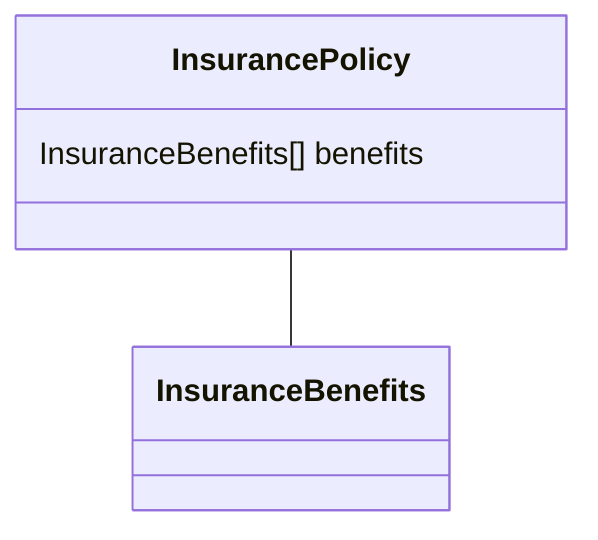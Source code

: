 classDiagram
  InsurancePolicy -- InsuranceBenefits


class InsurancePolicy {

  InsuranceBenefits[] benefits

}